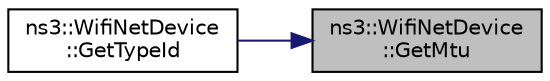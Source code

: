 digraph "ns3::WifiNetDevice::GetMtu"
{
 // LATEX_PDF_SIZE
  edge [fontname="Helvetica",fontsize="10",labelfontname="Helvetica",labelfontsize="10"];
  node [fontname="Helvetica",fontsize="10",shape=record];
  rankdir="RL";
  Node1 [label="ns3::WifiNetDevice\l::GetMtu",height=0.2,width=0.4,color="black", fillcolor="grey75", style="filled", fontcolor="black",tooltip=" "];
  Node1 -> Node2 [dir="back",color="midnightblue",fontsize="10",style="solid",fontname="Helvetica"];
  Node2 [label="ns3::WifiNetDevice\l::GetTypeId",height=0.2,width=0.4,color="black", fillcolor="white", style="filled",URL="$classns3_1_1_wifi_net_device.html#a94194d4a4f27318dd13627ab9d8a2bce",tooltip="Get the type ID."];
}
